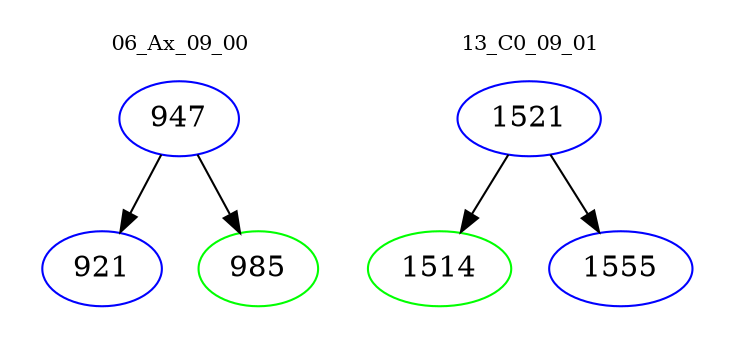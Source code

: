 digraph{
subgraph cluster_0 {
color = white
label = "06_Ax_09_00";
fontsize=10;
T0_947 [label="947", color="blue"]
T0_947 -> T0_921 [color="black"]
T0_921 [label="921", color="blue"]
T0_947 -> T0_985 [color="black"]
T0_985 [label="985", color="green"]
}
subgraph cluster_1 {
color = white
label = "13_C0_09_01";
fontsize=10;
T1_1521 [label="1521", color="blue"]
T1_1521 -> T1_1514 [color="black"]
T1_1514 [label="1514", color="green"]
T1_1521 -> T1_1555 [color="black"]
T1_1555 [label="1555", color="blue"]
}
}
